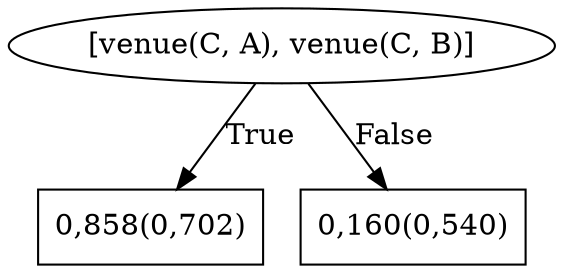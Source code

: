 digraph G{ 
1[label = "[venue(C, A), venue(C, B)]"];
1 -> 2[label="True"];
1 -> 3[label="False"];
2[shape = box,label = "0,858(0,702)"];
3[shape = box,label = "0,160(0,540)"];
}
